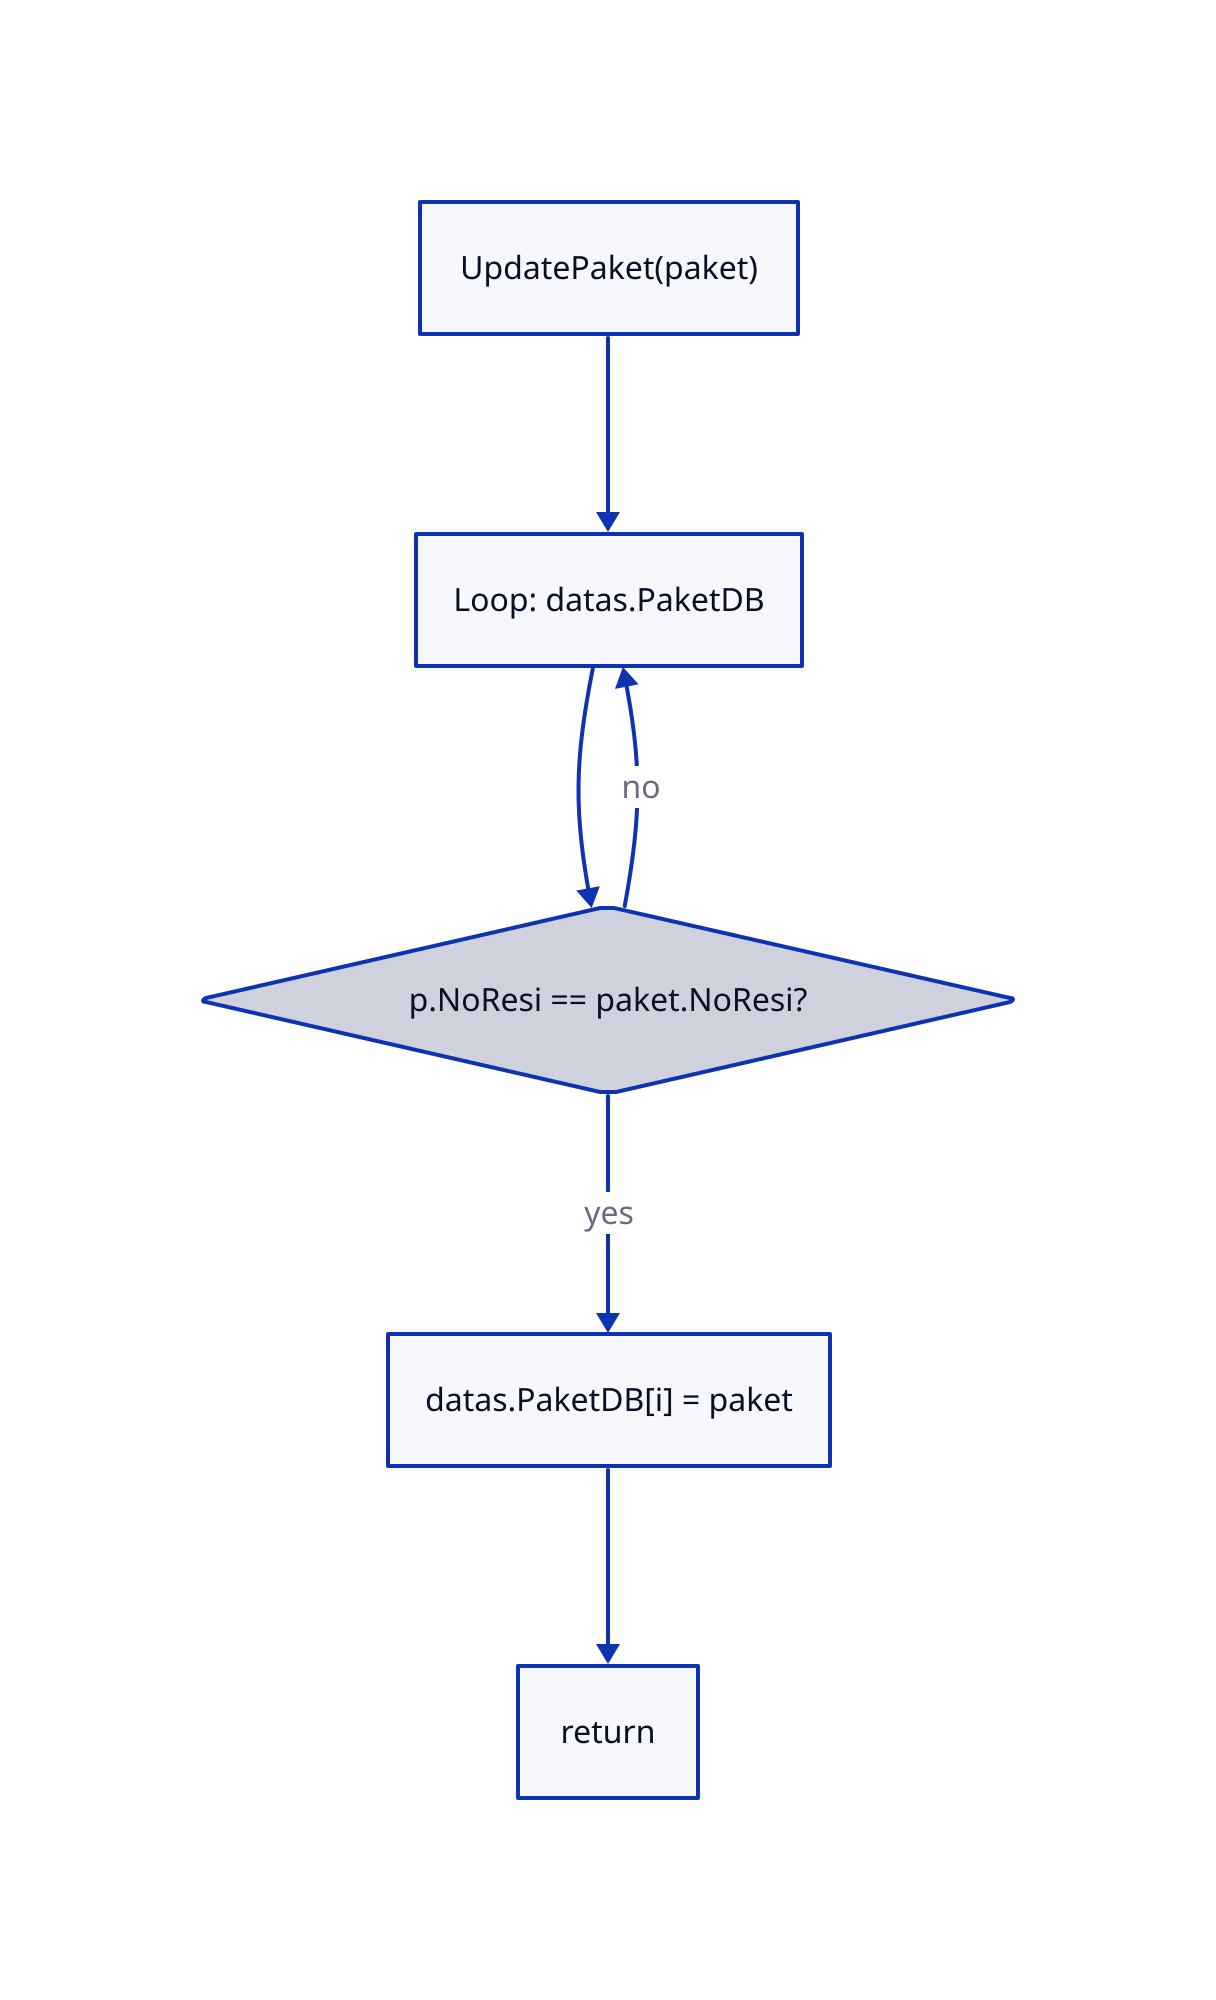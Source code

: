 style: {
  stroke-dash: 3
}

UpdatePaket: {
  label: "UpdatePaket(paket)"
  shape: rectangle
}

LoopPaketDB: {
  label: "Loop: datas.PaketDB"
}

CheckNoResi: {
  label: "p.NoResi == paket.NoResi?"
  shape: diamond
}

AssignNewPaket: {
  label: "datas.PaketDB[i] = paket"
}

Return: {
  label: "return"
  shape: rectangle
}

UpdatePaket -> LoopPaketDB
LoopPaketDB -> CheckNoResi
CheckNoResi -> AssignNewPaket: yes
AssignNewPaket -> Return
CheckNoResi -> LoopPaketDB: no
